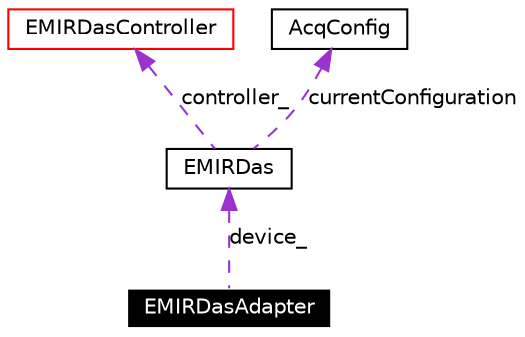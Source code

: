 digraph G
{
  edge [fontname="Helvetica",fontsize=10,labelfontname="Helvetica",labelfontsize=10];
  node [fontname="Helvetica",fontsize=10,shape=record];
  Node1 [label="EMIRDasAdapter",height=0.2,width=0.4,color="white", fillcolor="black", style="filled" fontcolor="white"];
  Node2 -> Node1 [dir=back,color="darkorchid3",fontsize=10,style="dashed",label="device_",fontname="Helvetica"];
  Node2 [label="EMIRDas",height=0.2,width=0.4,color="black", fillcolor="white", style="filled",URL="$classEMIRDas.html"];
  Node3 -> Node2 [dir=back,color="darkorchid3",fontsize=10,style="dashed",label="controller_",fontname="Helvetica"];
  Node3 [label="EMIRDasController",height=0.2,width=0.4,color="red", fillcolor="white", style="filled",URL="$classEMIRDasController.html"];
  Node4 -> Node2 [dir=back,color="darkorchid3",fontsize=10,style="dashed",label="currentConfiguration",fontname="Helvetica"];
  Node4 [label="AcqConfig",height=0.2,width=0.4,color="black", fillcolor="white", style="filled",URL="$structAcqConfig.html"];
}
